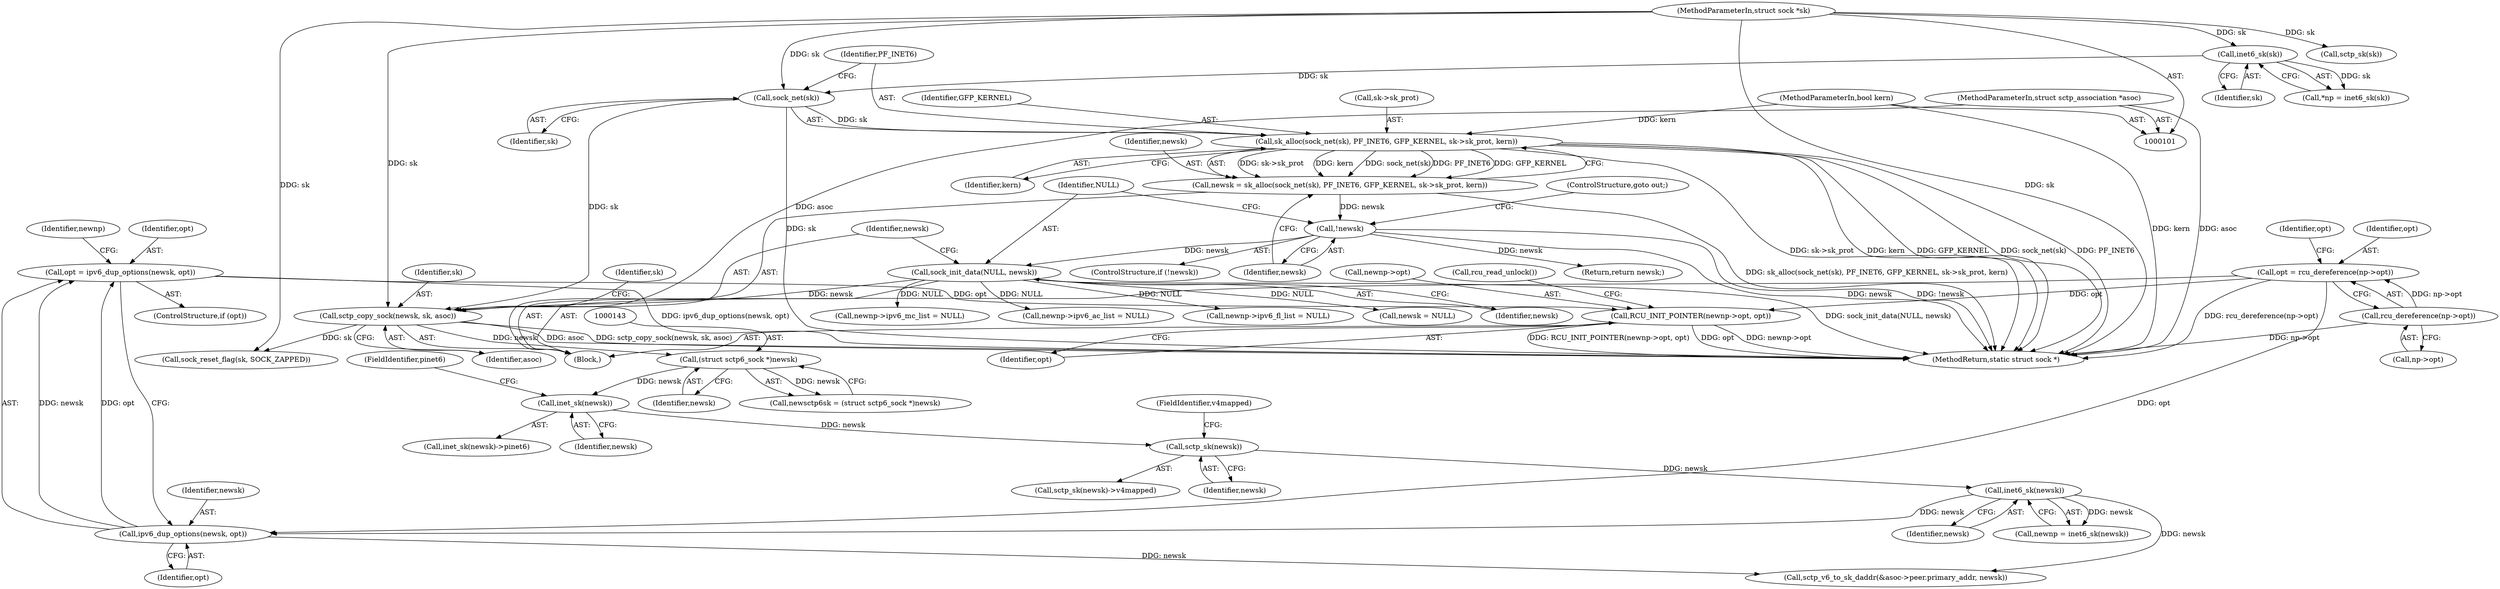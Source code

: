 digraph "0_linux_fdcee2cbb8438702ea1b328fb6e0ac5e9a40c7f8@pointer" {
"1000196" [label="(Call,opt = ipv6_dup_options(newsk, opt))"];
"1000198" [label="(Call,ipv6_dup_options(newsk, opt))"];
"1000165" [label="(Call,inet6_sk(newsk))"];
"1000156" [label="(Call,sctp_sk(newsk))"];
"1000147" [label="(Call,inet_sk(newsk))"];
"1000142" [label="(Call,(struct sctp6_sock *)newsk)"];
"1000133" [label="(Call,sctp_copy_sock(newsk, sk, asoc))"];
"1000130" [label="(Call,sock_init_data(NULL, newsk))"];
"1000127" [label="(Call,!newsk)"];
"1000115" [label="(Call,newsk = sk_alloc(sock_net(sk), PF_INET6, GFP_KERNEL, sk->sk_prot, kern))"];
"1000117" [label="(Call,sk_alloc(sock_net(sk), PF_INET6, GFP_KERNEL, sk->sk_prot, kern))"];
"1000118" [label="(Call,sock_net(sk))"];
"1000111" [label="(Call,inet6_sk(sk))"];
"1000102" [label="(MethodParameterIn,struct sock *sk)"];
"1000104" [label="(MethodParameterIn,bool kern)"];
"1000103" [label="(MethodParameterIn,struct sctp_association *asoc)"];
"1000188" [label="(Call,opt = rcu_dereference(np->opt))"];
"1000190" [label="(Call,rcu_dereference(np->opt))"];
"1000201" [label="(Call,RCU_INIT_POINTER(newnp->opt, opt))"];
"1000133" [label="(Call,sctp_copy_sock(newsk, sk, asoc))"];
"1000116" [label="(Identifier,newsk)"];
"1000190" [label="(Call,rcu_dereference(np->opt))"];
"1000177" [label="(Call,newnp->ipv6_ac_list = NULL)"];
"1000194" [label="(ControlStructure,if (opt))"];
"1000156" [label="(Call,sctp_sk(newsk))"];
"1000137" [label="(Call,sock_reset_flag(sk, SOCK_ZAPPED))"];
"1000128" [label="(Identifier,newsk)"];
"1000200" [label="(Identifier,opt)"];
"1000134" [label="(Identifier,newsk)"];
"1000118" [label="(Call,sock_net(sk))"];
"1000203" [label="(Identifier,newnp)"];
"1000195" [label="(Identifier,opt)"];
"1000155" [label="(Call,sctp_sk(newsk)->v4mapped)"];
"1000166" [label="(Identifier,newsk)"];
"1000115" [label="(Call,newsk = sk_alloc(sock_net(sk), PF_INET6, GFP_KERNEL, sk->sk_prot, kern))"];
"1000125" [label="(Identifier,kern)"];
"1000182" [label="(Call,newnp->ipv6_fl_list = NULL)"];
"1000230" [label="(Call,newsk = NULL)"];
"1000119" [label="(Identifier,sk)"];
"1000198" [label="(Call,ipv6_dup_options(newsk, opt))"];
"1000142" [label="(Call,(struct sctp6_sock *)newsk)"];
"1000140" [label="(Call,newsctp6sk = (struct sctp6_sock *)newsk)"];
"1000105" [label="(Block,)"];
"1000120" [label="(Identifier,PF_INET6)"];
"1000191" [label="(Call,np->opt)"];
"1000129" [label="(ControlStructure,goto out;)"];
"1000234" [label="(Return,return newsk;)"];
"1000138" [label="(Identifier,sk)"];
"1000157" [label="(Identifier,newsk)"];
"1000127" [label="(Call,!newsk)"];
"1000197" [label="(Identifier,opt)"];
"1000126" [label="(ControlStructure,if (!newsk))"];
"1000144" [label="(Identifier,newsk)"];
"1000130" [label="(Call,sock_init_data(NULL, newsk))"];
"1000205" [label="(Identifier,opt)"];
"1000236" [label="(MethodReturn,static struct sock *)"];
"1000201" [label="(Call,RCU_INIT_POINTER(newnp->opt, opt))"];
"1000117" [label="(Call,sk_alloc(sock_net(sk), PF_INET6, GFP_KERNEL, sk->sk_prot, kern))"];
"1000189" [label="(Identifier,opt)"];
"1000135" [label="(Identifier,sk)"];
"1000103" [label="(MethodParameterIn,struct sctp_association *asoc)"];
"1000146" [label="(Call,inet_sk(newsk)->pinet6)"];
"1000121" [label="(Identifier,GFP_KERNEL)"];
"1000112" [label="(Identifier,sk)"];
"1000111" [label="(Call,inet6_sk(sk))"];
"1000158" [label="(FieldIdentifier,v4mapped)"];
"1000196" [label="(Call,opt = ipv6_dup_options(newsk, opt))"];
"1000206" [label="(Call,rcu_read_unlock())"];
"1000148" [label="(Identifier,newsk)"];
"1000163" [label="(Call,newnp = inet6_sk(newsk))"];
"1000149" [label="(FieldIdentifier,pinet6)"];
"1000102" [label="(MethodParameterIn,struct sock *sk)"];
"1000109" [label="(Call,*np = inet6_sk(sk))"];
"1000132" [label="(Identifier,newsk)"];
"1000122" [label="(Call,sk->sk_prot)"];
"1000188" [label="(Call,opt = rcu_dereference(np->opt))"];
"1000172" [label="(Call,newnp->ipv6_mc_list = NULL)"];
"1000147" [label="(Call,inet_sk(newsk))"];
"1000160" [label="(Call,sctp_sk(sk))"];
"1000202" [label="(Call,newnp->opt)"];
"1000131" [label="(Identifier,NULL)"];
"1000104" [label="(MethodParameterIn,bool kern)"];
"1000199" [label="(Identifier,newsk)"];
"1000207" [label="(Call,sctp_v6_to_sk_daddr(&asoc->peer.primary_addr, newsk))"];
"1000165" [label="(Call,inet6_sk(newsk))"];
"1000136" [label="(Identifier,asoc)"];
"1000196" -> "1000194"  [label="AST: "];
"1000196" -> "1000198"  [label="CFG: "];
"1000197" -> "1000196"  [label="AST: "];
"1000198" -> "1000196"  [label="AST: "];
"1000203" -> "1000196"  [label="CFG: "];
"1000196" -> "1000236"  [label="DDG: ipv6_dup_options(newsk, opt)"];
"1000198" -> "1000196"  [label="DDG: newsk"];
"1000198" -> "1000196"  [label="DDG: opt"];
"1000196" -> "1000201"  [label="DDG: opt"];
"1000198" -> "1000200"  [label="CFG: "];
"1000199" -> "1000198"  [label="AST: "];
"1000200" -> "1000198"  [label="AST: "];
"1000165" -> "1000198"  [label="DDG: newsk"];
"1000188" -> "1000198"  [label="DDG: opt"];
"1000198" -> "1000207"  [label="DDG: newsk"];
"1000165" -> "1000163"  [label="AST: "];
"1000165" -> "1000166"  [label="CFG: "];
"1000166" -> "1000165"  [label="AST: "];
"1000163" -> "1000165"  [label="CFG: "];
"1000165" -> "1000163"  [label="DDG: newsk"];
"1000156" -> "1000165"  [label="DDG: newsk"];
"1000165" -> "1000207"  [label="DDG: newsk"];
"1000156" -> "1000155"  [label="AST: "];
"1000156" -> "1000157"  [label="CFG: "];
"1000157" -> "1000156"  [label="AST: "];
"1000158" -> "1000156"  [label="CFG: "];
"1000147" -> "1000156"  [label="DDG: newsk"];
"1000147" -> "1000146"  [label="AST: "];
"1000147" -> "1000148"  [label="CFG: "];
"1000148" -> "1000147"  [label="AST: "];
"1000149" -> "1000147"  [label="CFG: "];
"1000142" -> "1000147"  [label="DDG: newsk"];
"1000142" -> "1000140"  [label="AST: "];
"1000142" -> "1000144"  [label="CFG: "];
"1000143" -> "1000142"  [label="AST: "];
"1000144" -> "1000142"  [label="AST: "];
"1000140" -> "1000142"  [label="CFG: "];
"1000142" -> "1000140"  [label="DDG: newsk"];
"1000133" -> "1000142"  [label="DDG: newsk"];
"1000133" -> "1000105"  [label="AST: "];
"1000133" -> "1000136"  [label="CFG: "];
"1000134" -> "1000133"  [label="AST: "];
"1000135" -> "1000133"  [label="AST: "];
"1000136" -> "1000133"  [label="AST: "];
"1000138" -> "1000133"  [label="CFG: "];
"1000133" -> "1000236"  [label="DDG: sctp_copy_sock(newsk, sk, asoc)"];
"1000133" -> "1000236"  [label="DDG: asoc"];
"1000130" -> "1000133"  [label="DDG: newsk"];
"1000118" -> "1000133"  [label="DDG: sk"];
"1000102" -> "1000133"  [label="DDG: sk"];
"1000103" -> "1000133"  [label="DDG: asoc"];
"1000133" -> "1000137"  [label="DDG: sk"];
"1000130" -> "1000105"  [label="AST: "];
"1000130" -> "1000132"  [label="CFG: "];
"1000131" -> "1000130"  [label="AST: "];
"1000132" -> "1000130"  [label="AST: "];
"1000134" -> "1000130"  [label="CFG: "];
"1000130" -> "1000236"  [label="DDG: sock_init_data(NULL, newsk)"];
"1000127" -> "1000130"  [label="DDG: newsk"];
"1000130" -> "1000172"  [label="DDG: NULL"];
"1000130" -> "1000177"  [label="DDG: NULL"];
"1000130" -> "1000182"  [label="DDG: NULL"];
"1000130" -> "1000230"  [label="DDG: NULL"];
"1000127" -> "1000126"  [label="AST: "];
"1000127" -> "1000128"  [label="CFG: "];
"1000128" -> "1000127"  [label="AST: "];
"1000129" -> "1000127"  [label="CFG: "];
"1000131" -> "1000127"  [label="CFG: "];
"1000127" -> "1000236"  [label="DDG: !newsk"];
"1000127" -> "1000236"  [label="DDG: newsk"];
"1000115" -> "1000127"  [label="DDG: newsk"];
"1000127" -> "1000234"  [label="DDG: newsk"];
"1000115" -> "1000105"  [label="AST: "];
"1000115" -> "1000117"  [label="CFG: "];
"1000116" -> "1000115"  [label="AST: "];
"1000117" -> "1000115"  [label="AST: "];
"1000128" -> "1000115"  [label="CFG: "];
"1000115" -> "1000236"  [label="DDG: sk_alloc(sock_net(sk), PF_INET6, GFP_KERNEL, sk->sk_prot, kern)"];
"1000117" -> "1000115"  [label="DDG: sk->sk_prot"];
"1000117" -> "1000115"  [label="DDG: kern"];
"1000117" -> "1000115"  [label="DDG: sock_net(sk)"];
"1000117" -> "1000115"  [label="DDG: PF_INET6"];
"1000117" -> "1000115"  [label="DDG: GFP_KERNEL"];
"1000117" -> "1000125"  [label="CFG: "];
"1000118" -> "1000117"  [label="AST: "];
"1000120" -> "1000117"  [label="AST: "];
"1000121" -> "1000117"  [label="AST: "];
"1000122" -> "1000117"  [label="AST: "];
"1000125" -> "1000117"  [label="AST: "];
"1000117" -> "1000236"  [label="DDG: kern"];
"1000117" -> "1000236"  [label="DDG: GFP_KERNEL"];
"1000117" -> "1000236"  [label="DDG: sock_net(sk)"];
"1000117" -> "1000236"  [label="DDG: PF_INET6"];
"1000117" -> "1000236"  [label="DDG: sk->sk_prot"];
"1000118" -> "1000117"  [label="DDG: sk"];
"1000104" -> "1000117"  [label="DDG: kern"];
"1000118" -> "1000119"  [label="CFG: "];
"1000119" -> "1000118"  [label="AST: "];
"1000120" -> "1000118"  [label="CFG: "];
"1000118" -> "1000236"  [label="DDG: sk"];
"1000111" -> "1000118"  [label="DDG: sk"];
"1000102" -> "1000118"  [label="DDG: sk"];
"1000111" -> "1000109"  [label="AST: "];
"1000111" -> "1000112"  [label="CFG: "];
"1000112" -> "1000111"  [label="AST: "];
"1000109" -> "1000111"  [label="CFG: "];
"1000111" -> "1000109"  [label="DDG: sk"];
"1000102" -> "1000111"  [label="DDG: sk"];
"1000102" -> "1000101"  [label="AST: "];
"1000102" -> "1000236"  [label="DDG: sk"];
"1000102" -> "1000137"  [label="DDG: sk"];
"1000102" -> "1000160"  [label="DDG: sk"];
"1000104" -> "1000101"  [label="AST: "];
"1000104" -> "1000236"  [label="DDG: kern"];
"1000103" -> "1000101"  [label="AST: "];
"1000103" -> "1000236"  [label="DDG: asoc"];
"1000188" -> "1000105"  [label="AST: "];
"1000188" -> "1000190"  [label="CFG: "];
"1000189" -> "1000188"  [label="AST: "];
"1000190" -> "1000188"  [label="AST: "];
"1000195" -> "1000188"  [label="CFG: "];
"1000188" -> "1000236"  [label="DDG: rcu_dereference(np->opt)"];
"1000190" -> "1000188"  [label="DDG: np->opt"];
"1000188" -> "1000201"  [label="DDG: opt"];
"1000190" -> "1000191"  [label="CFG: "];
"1000191" -> "1000190"  [label="AST: "];
"1000190" -> "1000236"  [label="DDG: np->opt"];
"1000201" -> "1000105"  [label="AST: "];
"1000201" -> "1000205"  [label="CFG: "];
"1000202" -> "1000201"  [label="AST: "];
"1000205" -> "1000201"  [label="AST: "];
"1000206" -> "1000201"  [label="CFG: "];
"1000201" -> "1000236"  [label="DDG: RCU_INIT_POINTER(newnp->opt, opt)"];
"1000201" -> "1000236"  [label="DDG: opt"];
"1000201" -> "1000236"  [label="DDG: newnp->opt"];
}
